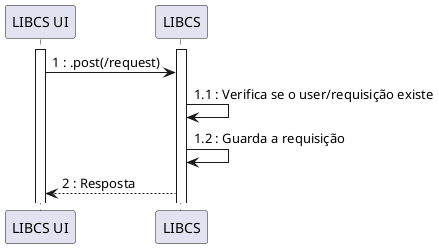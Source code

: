 @startuml
participant "LIBCS UI" as UI
participant "LIBCS" as API

activate UI
activate API
UI -> API : 1 : .post(/request)
API -> API : 1.1 : Verifica se o user/requisição existe
API -> API : 1.2 : Guarda a requisição
API --> UI : 2 : Resposta

@enduml